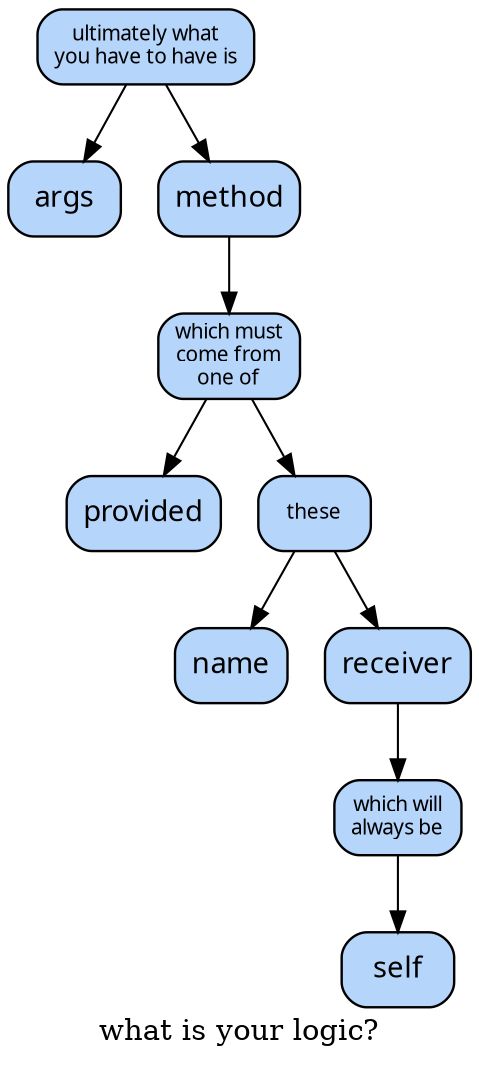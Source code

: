 # created by tan-man on 2013-02-02 08:00:09 UTC

digraph {

/*
  example stmt_list:
    foo -> bar
    biff -> baz

  example node_stmt:
    learn_c [label="learn C somehow"]
*/

label="what is your logic?"

#                 blue : fillcolor="#b5d5fb"
#             finished : green
#                green : fillcolor="#79f233"


node [label="\N", style="filled", fillcolor="#b5d5fb", fontname="Futura", penwidth="1.1566", shape="Mrecord"]

args [label=args]
method [label=method]
method_must_come_from_one_of [label="which must\ncome from\none of", fontsize="10pt"]
method_name [label=name]
method_provided [label="provided"]
method_these [label="these", fontsize="10pt"]
ultimately [label="ultimately what\nyou have to have is", fontsize="10pt"]
receiver [label="receiver"]
receiver_must_come_from_one_of [label="which will\nalways be", fontsize="10pt"]
receiver [label=receiver]
method -> method_must_come_from_one_of
method_must_come_from_one_of -> method_provided
method_must_come_from_one_of -> method_these
method_these -> method_name
method_these -> receiver
receiver -> receiver_must_come_from_one_of
receiver_must_come_from_one_of -> self
ultimately -> args
ultimately -> method
}

